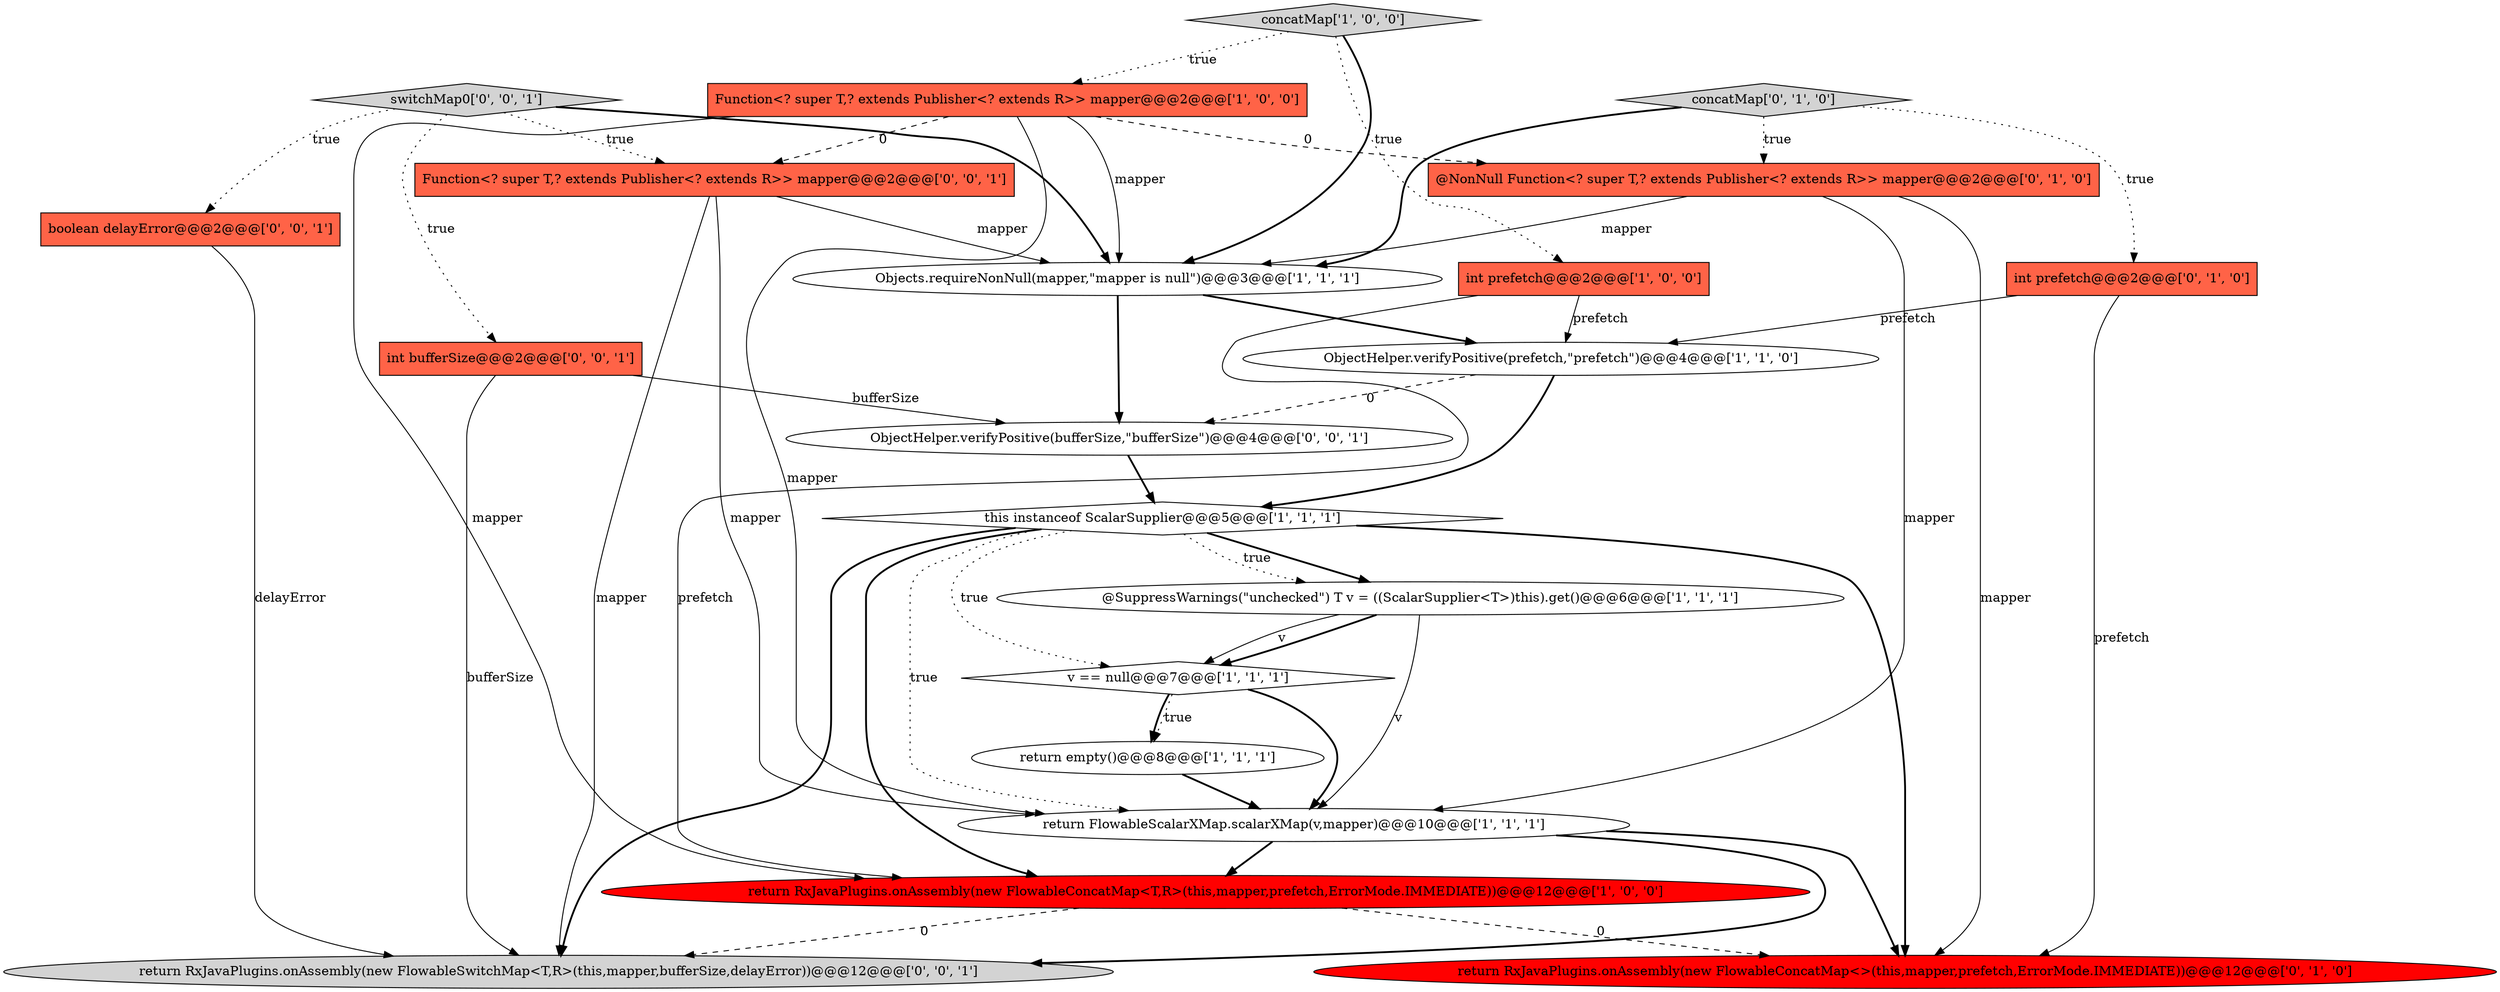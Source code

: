 digraph {
1 [style = filled, label = "return empty()@@@8@@@['1', '1', '1']", fillcolor = white, shape = ellipse image = "AAA0AAABBB1BBB"];
16 [style = filled, label = "int bufferSize@@@2@@@['0', '0', '1']", fillcolor = tomato, shape = box image = "AAA0AAABBB3BBB"];
14 [style = filled, label = "return RxJavaPlugins.onAssembly(new FlowableConcatMap<>(this,mapper,prefetch,ErrorMode.IMMEDIATE))@@@12@@@['0', '1', '0']", fillcolor = red, shape = ellipse image = "AAA1AAABBB2BBB"];
4 [style = filled, label = "Objects.requireNonNull(mapper,\"mapper is null\")@@@3@@@['1', '1', '1']", fillcolor = white, shape = ellipse image = "AAA0AAABBB1BBB"];
2 [style = filled, label = "this instanceof ScalarSupplier@@@5@@@['1', '1', '1']", fillcolor = white, shape = diamond image = "AAA0AAABBB1BBB"];
8 [style = filled, label = "Function<? super T,? extends Publisher<? extends R>> mapper@@@2@@@['1', '0', '0']", fillcolor = tomato, shape = box image = "AAA1AAABBB1BBB"];
10 [style = filled, label = "@SuppressWarnings(\"unchecked\") T v = ((ScalarSupplier<T>)this).get()@@@6@@@['1', '1', '1']", fillcolor = white, shape = ellipse image = "AAA0AAABBB1BBB"];
13 [style = filled, label = "@NonNull Function<? super T,? extends Publisher<? extends R>> mapper@@@2@@@['0', '1', '0']", fillcolor = tomato, shape = box image = "AAA1AAABBB2BBB"];
0 [style = filled, label = "v == null@@@7@@@['1', '1', '1']", fillcolor = white, shape = diamond image = "AAA0AAABBB1BBB"];
15 [style = filled, label = "return RxJavaPlugins.onAssembly(new FlowableSwitchMap<T,R>(this,mapper,bufferSize,delayError))@@@12@@@['0', '0', '1']", fillcolor = lightgray, shape = ellipse image = "AAA0AAABBB3BBB"];
3 [style = filled, label = "return RxJavaPlugins.onAssembly(new FlowableConcatMap<T,R>(this,mapper,prefetch,ErrorMode.IMMEDIATE))@@@12@@@['1', '0', '0']", fillcolor = red, shape = ellipse image = "AAA1AAABBB1BBB"];
17 [style = filled, label = "switchMap0['0', '0', '1']", fillcolor = lightgray, shape = diamond image = "AAA0AAABBB3BBB"];
6 [style = filled, label = "concatMap['1', '0', '0']", fillcolor = lightgray, shape = diamond image = "AAA0AAABBB1BBB"];
7 [style = filled, label = "int prefetch@@@2@@@['1', '0', '0']", fillcolor = tomato, shape = box image = "AAA0AAABBB1BBB"];
19 [style = filled, label = "Function<? super T,? extends Publisher<? extends R>> mapper@@@2@@@['0', '0', '1']", fillcolor = tomato, shape = box image = "AAA0AAABBB3BBB"];
12 [style = filled, label = "int prefetch@@@2@@@['0', '1', '0']", fillcolor = tomato, shape = box image = "AAA0AAABBB2BBB"];
20 [style = filled, label = "ObjectHelper.verifyPositive(bufferSize,\"bufferSize\")@@@4@@@['0', '0', '1']", fillcolor = white, shape = ellipse image = "AAA0AAABBB3BBB"];
5 [style = filled, label = "ObjectHelper.verifyPositive(prefetch,\"prefetch\")@@@4@@@['1', '1', '0']", fillcolor = white, shape = ellipse image = "AAA0AAABBB1BBB"];
11 [style = filled, label = "concatMap['0', '1', '0']", fillcolor = lightgray, shape = diamond image = "AAA0AAABBB2BBB"];
18 [style = filled, label = "boolean delayError@@@2@@@['0', '0', '1']", fillcolor = tomato, shape = box image = "AAA0AAABBB3BBB"];
9 [style = filled, label = "return FlowableScalarXMap.scalarXMap(v,mapper)@@@10@@@['1', '1', '1']", fillcolor = white, shape = ellipse image = "AAA0AAABBB1BBB"];
8->19 [style = dashed, label="0"];
0->9 [style = bold, label=""];
2->0 [style = dotted, label="true"];
10->9 [style = solid, label="v"];
19->9 [style = solid, label="mapper"];
17->18 [style = dotted, label="true"];
12->14 [style = solid, label="prefetch"];
2->3 [style = bold, label=""];
11->4 [style = bold, label=""];
7->3 [style = solid, label="prefetch"];
11->12 [style = dotted, label="true"];
12->5 [style = solid, label="prefetch"];
8->3 [style = solid, label="mapper"];
8->9 [style = solid, label="mapper"];
13->9 [style = solid, label="mapper"];
11->13 [style = dotted, label="true"];
2->10 [style = bold, label=""];
1->9 [style = bold, label=""];
13->4 [style = solid, label="mapper"];
8->13 [style = dashed, label="0"];
5->20 [style = dashed, label="0"];
20->2 [style = bold, label=""];
17->16 [style = dotted, label="true"];
6->4 [style = bold, label=""];
5->2 [style = bold, label=""];
16->20 [style = solid, label="bufferSize"];
10->0 [style = solid, label="v"];
2->9 [style = dotted, label="true"];
6->8 [style = dotted, label="true"];
9->15 [style = bold, label=""];
0->1 [style = bold, label=""];
0->1 [style = dotted, label="true"];
10->0 [style = bold, label=""];
2->14 [style = bold, label=""];
2->15 [style = bold, label=""];
4->20 [style = bold, label=""];
17->19 [style = dotted, label="true"];
9->14 [style = bold, label=""];
6->7 [style = dotted, label="true"];
3->15 [style = dashed, label="0"];
9->3 [style = bold, label=""];
19->4 [style = solid, label="mapper"];
13->14 [style = solid, label="mapper"];
3->14 [style = dashed, label="0"];
8->4 [style = solid, label="mapper"];
18->15 [style = solid, label="delayError"];
4->5 [style = bold, label=""];
16->15 [style = solid, label="bufferSize"];
17->4 [style = bold, label=""];
19->15 [style = solid, label="mapper"];
2->10 [style = dotted, label="true"];
7->5 [style = solid, label="prefetch"];
}
